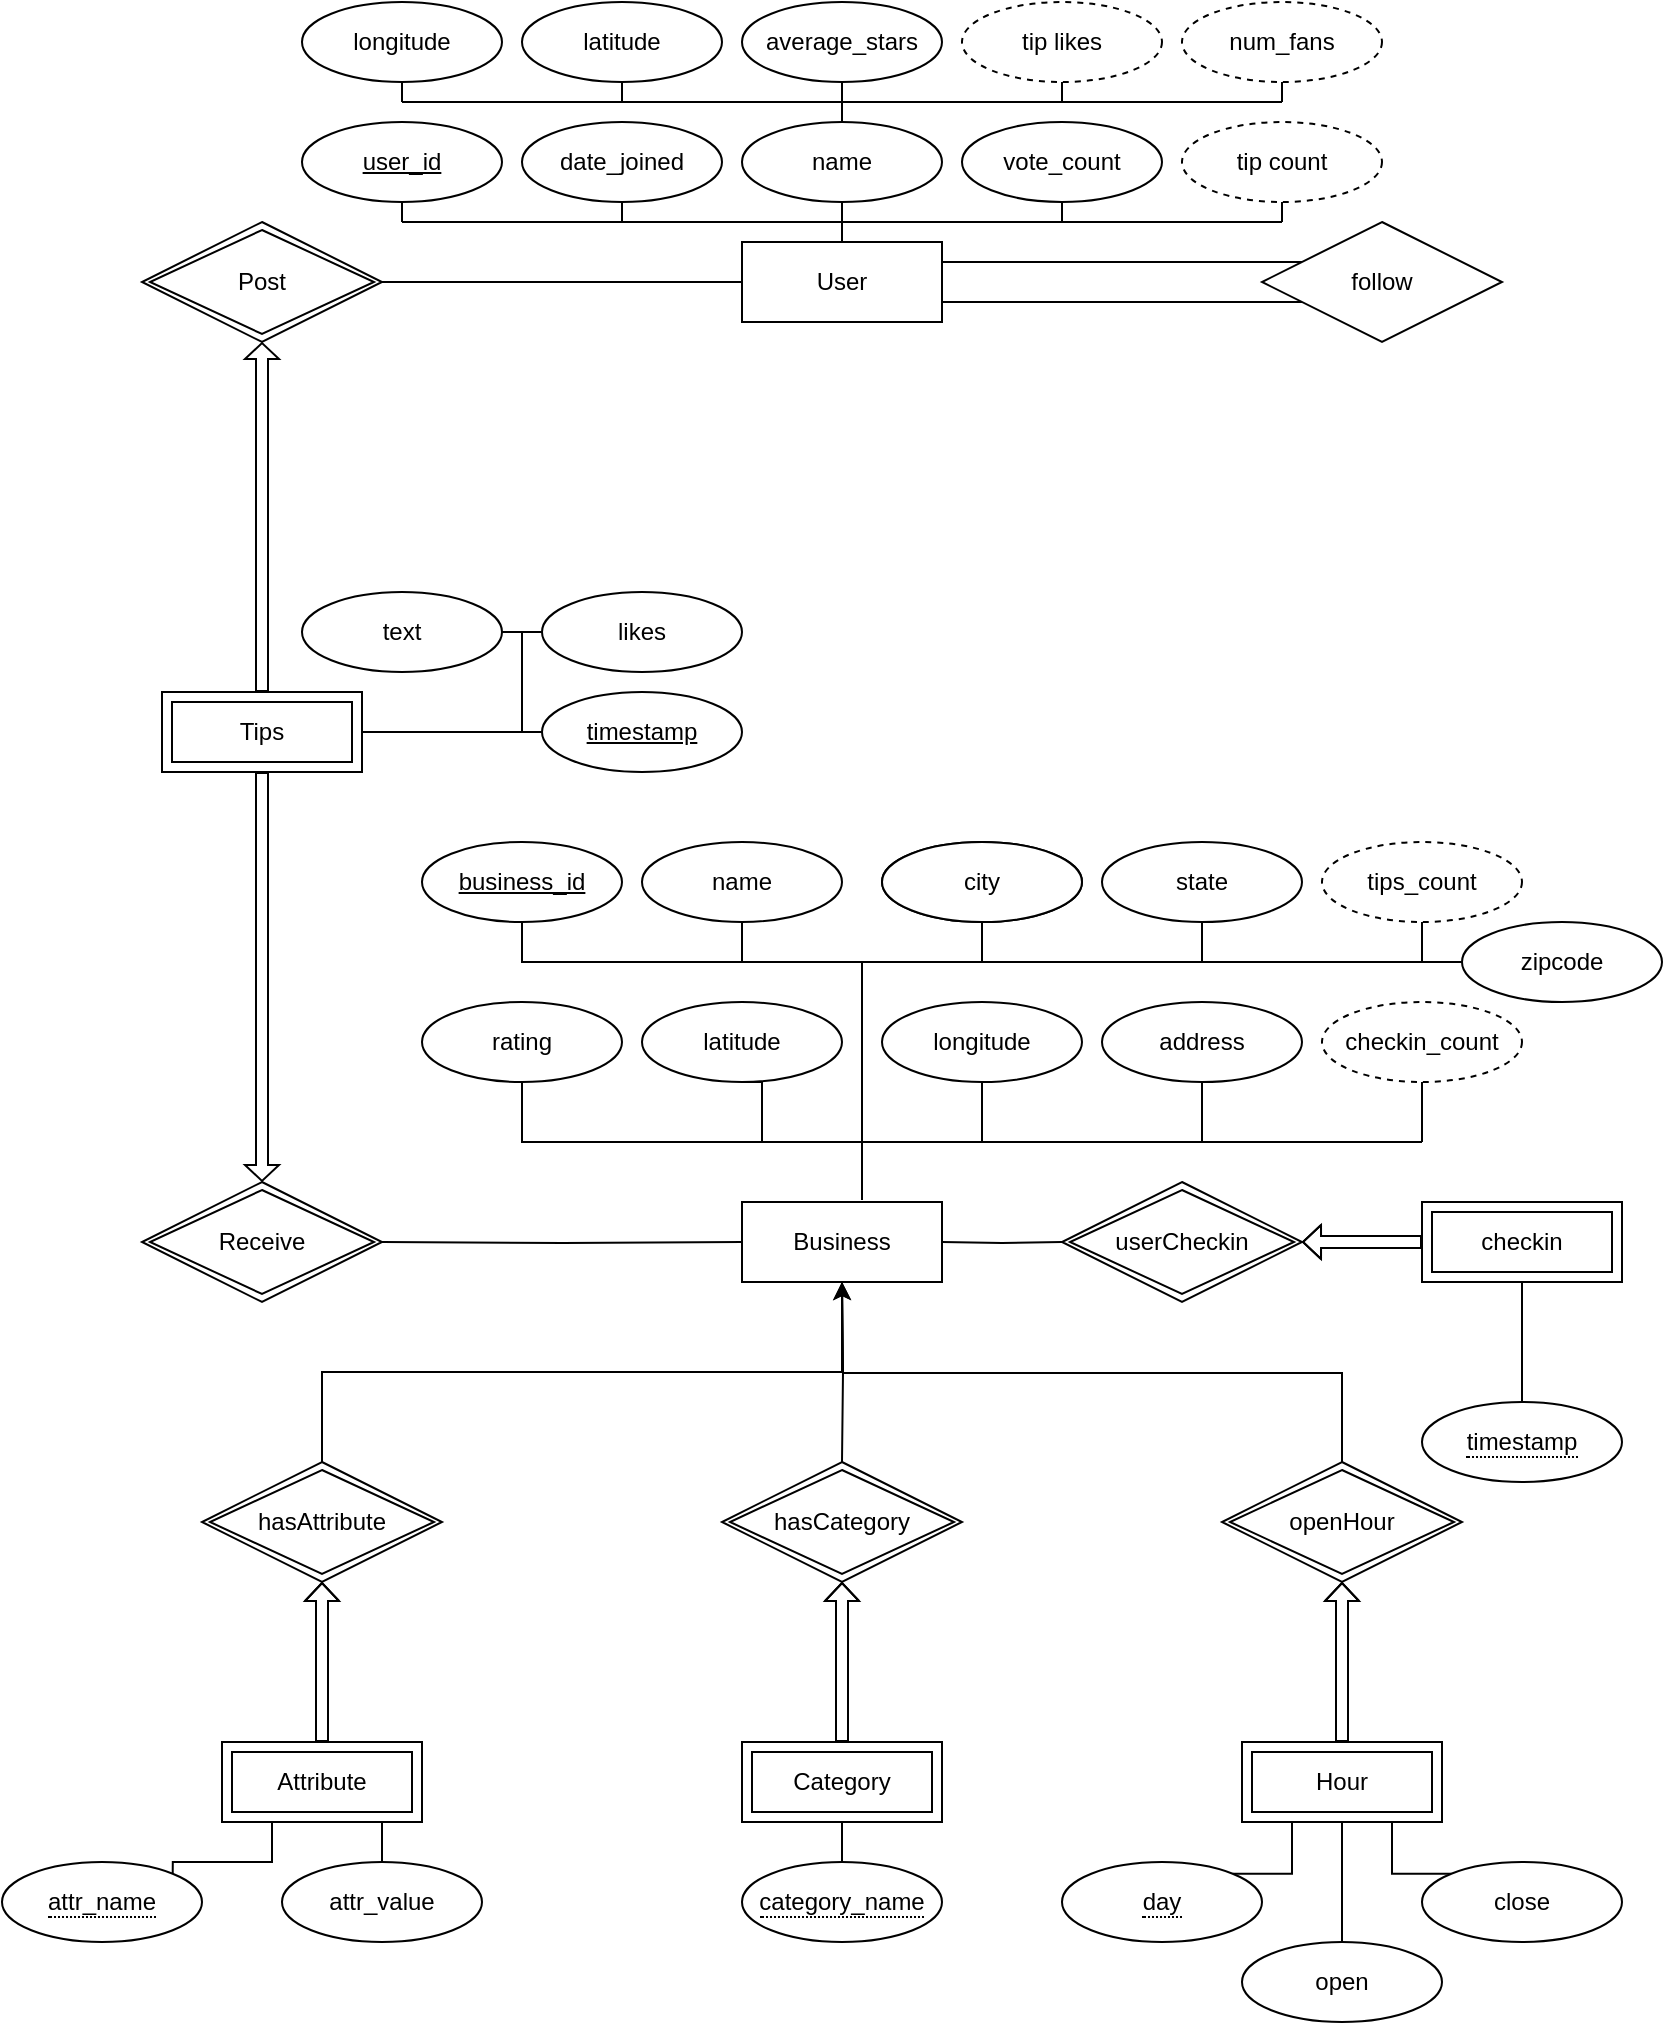 <mxfile version="16.5.6" type="device"><diagram id="R2lEEEUBdFMjLlhIrx00" name="Page-1"><mxGraphModel dx="2066" dy="1161" grid="1" gridSize="10" guides="1" tooltips="1" connect="1" arrows="1" fold="1" page="1" pageScale="1" pageWidth="850" pageHeight="1100" math="0" shadow="0" extFonts="Permanent Marker^https://fonts.googleapis.com/css?family=Permanent+Marker"><root><mxCell id="0"/><mxCell id="1" parent="0"/><mxCell id="-vwn12ItH8tRqPjyHviu-6" style="edgeStyle=orthogonalEdgeStyle;rounded=0;orthogonalLoop=1;jettySize=auto;html=1;exitX=0;exitY=0.5;exitDx=0;exitDy=0;entryX=1;entryY=0.5;entryDx=0;entryDy=0;endArrow=none;endFill=0;" parent="1" source="Nk3Cd4CilyWXmuOTpDQ7-3" edge="1"><mxGeometry relative="1" as="geometry"><mxPoint x="200" y="200" as="targetPoint"/></mxGeometry></mxCell><mxCell id="-vwn12ItH8tRqPjyHviu-23" style="edgeStyle=orthogonalEdgeStyle;rounded=0;orthogonalLoop=1;jettySize=auto;html=1;exitX=1;exitY=0.25;exitDx=0;exitDy=0;endArrow=none;endFill=0;" parent="1" source="Nk3Cd4CilyWXmuOTpDQ7-3" edge="1"><mxGeometry relative="1" as="geometry"><mxPoint x="670" y="190" as="targetPoint"/></mxGeometry></mxCell><mxCell id="-vwn12ItH8tRqPjyHviu-24" style="edgeStyle=orthogonalEdgeStyle;rounded=0;orthogonalLoop=1;jettySize=auto;html=1;exitX=1;exitY=0.75;exitDx=0;exitDy=0;endArrow=none;endFill=0;" parent="1" source="Nk3Cd4CilyWXmuOTpDQ7-3" edge="1"><mxGeometry relative="1" as="geometry"><mxPoint x="670" y="210" as="targetPoint"/></mxGeometry></mxCell><mxCell id="-vwn12ItH8tRqPjyHviu-91" style="edgeStyle=orthogonalEdgeStyle;rounded=0;orthogonalLoop=1;jettySize=auto;html=1;exitX=0.5;exitY=0;exitDx=0;exitDy=0;endArrow=none;endFill=0;" parent="1" source="Nk3Cd4CilyWXmuOTpDQ7-3" edge="1"><mxGeometry relative="1" as="geometry"><mxPoint x="430" y="170" as="targetPoint"/></mxGeometry></mxCell><mxCell id="Nk3Cd4CilyWXmuOTpDQ7-3" value="User" style="whiteSpace=wrap;html=1;align=center;" parent="1" vertex="1"><mxGeometry x="380" y="180" width="100" height="40" as="geometry"/></mxCell><mxCell id="-vwn12ItH8tRqPjyHviu-92" style="edgeStyle=orthogonalEdgeStyle;rounded=0;orthogonalLoop=1;jettySize=auto;html=1;exitX=0.5;exitY=1;exitDx=0;exitDy=0;endArrow=none;endFill=0;" parent="1" source="Nk3Cd4CilyWXmuOTpDQ7-5" edge="1"><mxGeometry relative="1" as="geometry"><mxPoint x="210" y="170" as="targetPoint"/></mxGeometry></mxCell><mxCell id="Nk3Cd4CilyWXmuOTpDQ7-5" value="user_id" style="ellipse;whiteSpace=wrap;html=1;align=center;fontStyle=4;" parent="1" vertex="1"><mxGeometry x="160" y="120" width="100" height="40" as="geometry"/></mxCell><mxCell id="-vwn12ItH8tRqPjyHviu-94" style="edgeStyle=orthogonalEdgeStyle;rounded=0;orthogonalLoop=1;jettySize=auto;html=1;exitX=0.5;exitY=1;exitDx=0;exitDy=0;endArrow=none;endFill=0;" parent="1" source="Nk3Cd4CilyWXmuOTpDQ7-6" edge="1"><mxGeometry relative="1" as="geometry"><mxPoint x="430" y="170" as="targetPoint"/></mxGeometry></mxCell><mxCell id="-vwn12ItH8tRqPjyHviu-102" style="edgeStyle=orthogonalEdgeStyle;rounded=0;orthogonalLoop=1;jettySize=auto;html=1;exitX=0.5;exitY=0;exitDx=0;exitDy=0;endArrow=none;endFill=0;" parent="1" source="Nk3Cd4CilyWXmuOTpDQ7-6" edge="1"><mxGeometry relative="1" as="geometry"><mxPoint x="430" y="110" as="targetPoint"/></mxGeometry></mxCell><mxCell id="Nk3Cd4CilyWXmuOTpDQ7-6" value="name" style="ellipse;whiteSpace=wrap;html=1;align=center;" parent="1" vertex="1"><mxGeometry x="380" y="120" width="100" height="40" as="geometry"/></mxCell><mxCell id="-vwn12ItH8tRqPjyHviu-93" style="edgeStyle=orthogonalEdgeStyle;rounded=0;orthogonalLoop=1;jettySize=auto;html=1;exitX=0.5;exitY=1;exitDx=0;exitDy=0;endArrow=none;endFill=0;" parent="1" source="Nk3Cd4CilyWXmuOTpDQ7-7" edge="1"><mxGeometry relative="1" as="geometry"><mxPoint x="320" y="170" as="targetPoint"/></mxGeometry></mxCell><mxCell id="Nk3Cd4CilyWXmuOTpDQ7-7" value="date_joined" style="ellipse;whiteSpace=wrap;html=1;align=center;" parent="1" vertex="1"><mxGeometry x="270" y="120" width="100" height="40" as="geometry"/></mxCell><mxCell id="-vwn12ItH8tRqPjyHviu-100" style="edgeStyle=orthogonalEdgeStyle;rounded=0;orthogonalLoop=1;jettySize=auto;html=1;exitX=0.5;exitY=1;exitDx=0;exitDy=0;endArrow=none;endFill=0;" parent="1" source="-vwn12ItH8tRqPjyHviu-1" edge="1"><mxGeometry relative="1" as="geometry"><mxPoint x="320" y="110" as="targetPoint"/></mxGeometry></mxCell><mxCell id="-vwn12ItH8tRqPjyHviu-1" value="latitude" style="ellipse;whiteSpace=wrap;html=1;align=center;" parent="1" vertex="1"><mxGeometry x="270" y="60" width="100" height="40" as="geometry"/></mxCell><mxCell id="-vwn12ItH8tRqPjyHviu-101" style="edgeStyle=orthogonalEdgeStyle;rounded=0;orthogonalLoop=1;jettySize=auto;html=1;exitX=0.5;exitY=1;exitDx=0;exitDy=0;endArrow=none;endFill=0;" parent="1" source="-vwn12ItH8tRqPjyHviu-2" edge="1"><mxGeometry relative="1" as="geometry"><mxPoint x="210" y="110" as="targetPoint"/></mxGeometry></mxCell><mxCell id="-vwn12ItH8tRqPjyHviu-2" value="longitude" style="ellipse;whiteSpace=wrap;html=1;align=center;" parent="1" vertex="1"><mxGeometry x="160" y="60" width="100" height="40" as="geometry"/></mxCell><mxCell id="-vwn12ItH8tRqPjyHviu-5" style="edgeStyle=orthogonalEdgeStyle;rounded=0;orthogonalLoop=1;jettySize=auto;html=1;exitX=0.5;exitY=0;exitDx=0;exitDy=0;shape=flexArrow;width=6;endSize=2.33;endWidth=10;" parent="1" edge="1"><mxGeometry relative="1" as="geometry"><mxPoint x="140" y="405" as="sourcePoint"/><mxPoint x="140" y="230" as="targetPoint"/></mxGeometry></mxCell><mxCell id="-vwn12ItH8tRqPjyHviu-57" style="edgeStyle=orthogonalEdgeStyle;shape=flexArrow;rounded=0;orthogonalLoop=1;jettySize=auto;html=1;exitX=0;exitY=0.5;exitDx=0;exitDy=0;endArrow=block;endFill=0;width=6;endSize=2.67;endWidth=10;entryX=1;entryY=0.5;entryDx=0;entryDy=0;" parent="1" source="-vwn12ItH8tRqPjyHviu-56" edge="1"><mxGeometry relative="1" as="geometry"><mxPoint x="660" y="680" as="targetPoint"/></mxGeometry></mxCell><mxCell id="-vwn12ItH8tRqPjyHviu-7" value="Business" style="whiteSpace=wrap;html=1;align=center;" parent="1" vertex="1"><mxGeometry x="380" y="660" width="100" height="40" as="geometry"/></mxCell><mxCell id="-vwn12ItH8tRqPjyHviu-65" style="edgeStyle=orthogonalEdgeStyle;rounded=0;orthogonalLoop=1;jettySize=auto;html=1;exitX=0.5;exitY=1;exitDx=0;exitDy=0;endArrow=none;endFill=0;" parent="1" source="-vwn12ItH8tRqPjyHviu-8" edge="1"><mxGeometry relative="1" as="geometry"><mxPoint x="280" y="540" as="targetPoint"/><Array as="points"><mxPoint x="270" y="540"/></Array></mxGeometry></mxCell><mxCell id="-vwn12ItH8tRqPjyHviu-8" value="business_id" style="ellipse;whiteSpace=wrap;html=1;align=center;fontStyle=4;" parent="1" vertex="1"><mxGeometry x="220" y="480" width="100" height="40" as="geometry"/></mxCell><mxCell id="-vwn12ItH8tRqPjyHviu-66" style="edgeStyle=orthogonalEdgeStyle;rounded=0;orthogonalLoop=1;jettySize=auto;html=1;exitX=0.5;exitY=1;exitDx=0;exitDy=0;endArrow=none;endFill=0;" parent="1" source="-vwn12ItH8tRqPjyHviu-9" edge="1"><mxGeometry relative="1" as="geometry"><mxPoint x="390" y="540" as="targetPoint"/><Array as="points"><mxPoint x="380" y="540"/></Array></mxGeometry></mxCell><mxCell id="-vwn12ItH8tRqPjyHviu-9" value="name" style="ellipse;whiteSpace=wrap;html=1;align=center;" parent="1" vertex="1"><mxGeometry x="330" y="480" width="100" height="40" as="geometry"/></mxCell><mxCell id="-vwn12ItH8tRqPjyHviu-73" style="edgeStyle=orthogonalEdgeStyle;rounded=0;orthogonalLoop=1;jettySize=auto;html=1;exitX=0.5;exitY=1;exitDx=0;exitDy=0;endArrow=none;endFill=0;" parent="1" source="-vwn12ItH8tRqPjyHviu-10" edge="1"><mxGeometry relative="1" as="geometry"><mxPoint x="610" y="630" as="targetPoint"/></mxGeometry></mxCell><mxCell id="-vwn12ItH8tRqPjyHviu-10" value="address" style="ellipse;whiteSpace=wrap;html=1;align=center;" parent="1" vertex="1"><mxGeometry x="560" y="560" width="100" height="40" as="geometry"/></mxCell><mxCell id="-vwn12ItH8tRqPjyHviu-67" style="edgeStyle=orthogonalEdgeStyle;rounded=0;orthogonalLoop=1;jettySize=auto;html=1;exitX=0.5;exitY=1;exitDx=0;exitDy=0;endArrow=none;endFill=0;" parent="1" source="-vwn12ItH8tRqPjyHviu-11" edge="1"><mxGeometry relative="1" as="geometry"><mxPoint x="500" y="540" as="targetPoint"/></mxGeometry></mxCell><mxCell id="-vwn12ItH8tRqPjyHviu-11" value="city" style="ellipse;whiteSpace=wrap;html=1;align=center;" parent="1" vertex="1"><mxGeometry x="450" y="480" width="100" height="40" as="geometry"/></mxCell><mxCell id="-vwn12ItH8tRqPjyHviu-68" style="edgeStyle=orthogonalEdgeStyle;rounded=0;orthogonalLoop=1;jettySize=auto;html=1;exitX=0.5;exitY=1;exitDx=0;exitDy=0;endArrow=none;endFill=0;" parent="1" source="-vwn12ItH8tRqPjyHviu-12" edge="1"><mxGeometry relative="1" as="geometry"><mxPoint x="610" y="540" as="targetPoint"/></mxGeometry></mxCell><mxCell id="-vwn12ItH8tRqPjyHviu-12" value="state" style="ellipse;whiteSpace=wrap;html=1;align=center;" parent="1" vertex="1"><mxGeometry x="560" y="480" width="100" height="40" as="geometry"/></mxCell><mxCell id="-vwn12ItH8tRqPjyHviu-71" style="edgeStyle=orthogonalEdgeStyle;rounded=0;orthogonalLoop=1;jettySize=auto;html=1;exitX=0.5;exitY=1;exitDx=0;exitDy=0;endArrow=none;endFill=0;" parent="1" source="-vwn12ItH8tRqPjyHviu-13" edge="1"><mxGeometry relative="1" as="geometry"><mxPoint x="390" y="630" as="targetPoint"/></mxGeometry></mxCell><mxCell id="-vwn12ItH8tRqPjyHviu-13" value="latitude" style="ellipse;whiteSpace=wrap;html=1;align=center;" parent="1" vertex="1"><mxGeometry x="330" y="560" width="100" height="40" as="geometry"/></mxCell><mxCell id="-vwn12ItH8tRqPjyHviu-72" style="edgeStyle=orthogonalEdgeStyle;rounded=0;orthogonalLoop=1;jettySize=auto;html=1;exitX=0.5;exitY=1;exitDx=0;exitDy=0;endArrow=none;endFill=0;" parent="1" source="-vwn12ItH8tRqPjyHviu-14" edge="1"><mxGeometry relative="1" as="geometry"><mxPoint x="500" y="630" as="targetPoint"/></mxGeometry></mxCell><mxCell id="-vwn12ItH8tRqPjyHviu-14" value="longitude" style="ellipse;whiteSpace=wrap;html=1;align=center;" parent="1" vertex="1"><mxGeometry x="450" y="560" width="100" height="40" as="geometry"/></mxCell><mxCell id="-vwn12ItH8tRqPjyHviu-70" style="edgeStyle=orthogonalEdgeStyle;rounded=0;orthogonalLoop=1;jettySize=auto;html=1;exitX=0.5;exitY=1;exitDx=0;exitDy=0;endArrow=none;endFill=0;" parent="1" source="-vwn12ItH8tRqPjyHviu-15" edge="1"><mxGeometry relative="1" as="geometry"><mxPoint x="280" y="630" as="targetPoint"/><Array as="points"><mxPoint x="270" y="630"/></Array></mxGeometry></mxCell><mxCell id="-vwn12ItH8tRqPjyHviu-15" value="rating" style="ellipse;whiteSpace=wrap;html=1;align=center;" parent="1" vertex="1"><mxGeometry x="220" y="560" width="100" height="40" as="geometry"/></mxCell><mxCell id="-vwn12ItH8tRqPjyHviu-99" style="edgeStyle=orthogonalEdgeStyle;rounded=0;orthogonalLoop=1;jettySize=auto;html=1;exitX=0.5;exitY=1;exitDx=0;exitDy=0;endArrow=none;endFill=0;" parent="1" source="-vwn12ItH8tRqPjyHviu-18" edge="1"><mxGeometry relative="1" as="geometry"><mxPoint x="430" y="110" as="targetPoint"/></mxGeometry></mxCell><mxCell id="-vwn12ItH8tRqPjyHviu-18" value="average_stars" style="ellipse;whiteSpace=wrap;html=1;align=center;" parent="1" vertex="1"><mxGeometry x="380" y="60" width="100" height="40" as="geometry"/></mxCell><mxCell id="-vwn12ItH8tRqPjyHviu-95" style="edgeStyle=orthogonalEdgeStyle;rounded=0;orthogonalLoop=1;jettySize=auto;html=1;exitX=0.5;exitY=1;exitDx=0;exitDy=0;endArrow=none;endFill=0;" parent="1" source="-vwn12ItH8tRqPjyHviu-19" edge="1"><mxGeometry relative="1" as="geometry"><mxPoint x="540" y="170" as="targetPoint"/></mxGeometry></mxCell><mxCell id="-vwn12ItH8tRqPjyHviu-19" value="vote_count" style="ellipse;whiteSpace=wrap;html=1;align=center;" parent="1" vertex="1"><mxGeometry x="490" y="120" width="100" height="40" as="geometry"/></mxCell><mxCell id="-vwn12ItH8tRqPjyHviu-22" value="follow" style="shape=rhombus;perimeter=rhombusPerimeter;whiteSpace=wrap;html=1;align=center;" parent="1" vertex="1"><mxGeometry x="640" y="170" width="120" height="60" as="geometry"/></mxCell><mxCell id="-vwn12ItH8tRqPjyHviu-103" style="edgeStyle=orthogonalEdgeStyle;rounded=0;orthogonalLoop=1;jettySize=auto;html=1;exitX=0.5;exitY=1;exitDx=0;exitDy=0;endArrow=none;endFill=0;" parent="1" source="-vwn12ItH8tRqPjyHviu-26" edge="1"><mxGeometry relative="1" as="geometry"><mxPoint x="650" y="170" as="targetPoint"/></mxGeometry></mxCell><mxCell id="-vwn12ItH8tRqPjyHviu-26" value="tip count" style="ellipse;whiteSpace=wrap;html=1;align=center;dashed=1;" parent="1" vertex="1"><mxGeometry x="600" y="120" width="100" height="40" as="geometry"/></mxCell><mxCell id="-vwn12ItH8tRqPjyHviu-98" style="edgeStyle=orthogonalEdgeStyle;rounded=0;orthogonalLoop=1;jettySize=auto;html=1;exitX=0.5;exitY=1;exitDx=0;exitDy=0;endArrow=none;endFill=0;" parent="1" source="-vwn12ItH8tRqPjyHviu-27" edge="1"><mxGeometry relative="1" as="geometry"><mxPoint x="540" y="110" as="targetPoint"/></mxGeometry></mxCell><mxCell id="-vwn12ItH8tRqPjyHviu-27" value="tip likes" style="ellipse;whiteSpace=wrap;html=1;align=center;dashed=1;" parent="1" vertex="1"><mxGeometry x="490" y="60" width="100" height="40" as="geometry"/></mxCell><mxCell id="-vwn12ItH8tRqPjyHviu-97" style="edgeStyle=orthogonalEdgeStyle;rounded=0;orthogonalLoop=1;jettySize=auto;html=1;exitX=0.5;exitY=1;exitDx=0;exitDy=0;endArrow=none;endFill=0;" parent="1" source="-vwn12ItH8tRqPjyHviu-28" edge="1"><mxGeometry relative="1" as="geometry"><mxPoint x="650" y="110" as="targetPoint"/></mxGeometry></mxCell><mxCell id="-vwn12ItH8tRqPjyHviu-28" value="num_fans" style="ellipse;whiteSpace=wrap;html=1;align=center;dashed=1;" parent="1" vertex="1"><mxGeometry x="600" y="60" width="100" height="40" as="geometry"/></mxCell><mxCell id="-vwn12ItH8tRqPjyHviu-74" style="edgeStyle=orthogonalEdgeStyle;rounded=0;orthogonalLoop=1;jettySize=auto;html=1;exitX=0.5;exitY=1;exitDx=0;exitDy=0;endArrow=none;endFill=0;" parent="1" source="-vwn12ItH8tRqPjyHviu-29" edge="1"><mxGeometry relative="1" as="geometry"><mxPoint x="720" y="630" as="targetPoint"/></mxGeometry></mxCell><mxCell id="-vwn12ItH8tRqPjyHviu-29" value="checkin_count" style="ellipse;whiteSpace=wrap;html=1;align=center;dashed=1;" parent="1" vertex="1"><mxGeometry x="670" y="560" width="100" height="40" as="geometry"/></mxCell><mxCell id="-vwn12ItH8tRqPjyHviu-69" style="edgeStyle=orthogonalEdgeStyle;rounded=0;orthogonalLoop=1;jettySize=auto;html=1;exitX=0.5;exitY=1;exitDx=0;exitDy=0;endArrow=none;endFill=0;" parent="1" source="-vwn12ItH8tRqPjyHviu-30" edge="1"><mxGeometry relative="1" as="geometry"><mxPoint x="720" y="540" as="targetPoint"/></mxGeometry></mxCell><mxCell id="-vwn12ItH8tRqPjyHviu-30" value="tips_count" style="ellipse;whiteSpace=wrap;html=1;align=center;dashed=1;" parent="1" vertex="1"><mxGeometry x="670" y="480" width="100" height="40" as="geometry"/></mxCell><mxCell id="-vwn12ItH8tRqPjyHviu-35" style="edgeStyle=orthogonalEdgeStyle;rounded=0;orthogonalLoop=1;jettySize=auto;html=1;exitX=0.5;exitY=0;exitDx=0;exitDy=0;entryX=0.5;entryY=1;entryDx=0;entryDy=0;endArrow=block;endFill=0;shape=flexArrow;width=6;endSize=2.67;endWidth=10;" parent="1" source="-vwn12ItH8tRqPjyHviu-32" edge="1"><mxGeometry relative="1" as="geometry"><Array as="points"><mxPoint x="170" y="890"/><mxPoint x="170" y="890"/></Array><mxPoint x="170" y="850" as="targetPoint"/></mxGeometry></mxCell><mxCell id="-vwn12ItH8tRqPjyHviu-36" style="edgeStyle=orthogonalEdgeStyle;rounded=0;orthogonalLoop=1;jettySize=auto;html=1;exitX=0.25;exitY=1;exitDx=0;exitDy=0;endArrow=none;endFill=0;entryX=1;entryY=0;entryDx=0;entryDy=0;" parent="1" source="-vwn12ItH8tRqPjyHviu-32" target="-vwn12ItH8tRqPjyHviu-34" edge="1"><mxGeometry relative="1" as="geometry"><Array as="points"><mxPoint x="145" y="990"/><mxPoint x="95" y="990"/></Array></mxGeometry></mxCell><mxCell id="-vwn12ItH8tRqPjyHviu-44" style="edgeStyle=orthogonalEdgeStyle;rounded=0;orthogonalLoop=1;jettySize=auto;html=1;exitX=0.75;exitY=1;exitDx=0;exitDy=0;entryX=0.5;entryY=0;entryDx=0;entryDy=0;endArrow=none;endFill=0;" parent="1" source="-vwn12ItH8tRqPjyHviu-32" target="-vwn12ItH8tRqPjyHviu-41" edge="1"><mxGeometry relative="1" as="geometry"/></mxCell><mxCell id="-vwn12ItH8tRqPjyHviu-32" value="Attribute" style="shape=ext;margin=3;double=1;whiteSpace=wrap;html=1;align=center;" parent="1" vertex="1"><mxGeometry x="120" y="930" width="100" height="40" as="geometry"/></mxCell><mxCell id="-vwn12ItH8tRqPjyHviu-34" value="&lt;span style=&quot;border-bottom: 1px dotted&quot;&gt;attr_name&lt;/span&gt;" style="ellipse;whiteSpace=wrap;html=1;align=center;" parent="1" vertex="1"><mxGeometry x="10" y="990" width="100" height="40" as="geometry"/></mxCell><mxCell id="-vwn12ItH8tRqPjyHviu-45" style="edgeStyle=orthogonalEdgeStyle;rounded=0;orthogonalLoop=1;jettySize=auto;html=1;exitX=0.5;exitY=1;exitDx=0;exitDy=0;entryX=0.5;entryY=0;entryDx=0;entryDy=0;endArrow=none;endFill=0;" parent="1" source="-vwn12ItH8tRqPjyHviu-37" target="-vwn12ItH8tRqPjyHviu-40" edge="1"><mxGeometry relative="1" as="geometry"/></mxCell><mxCell id="-vwn12ItH8tRqPjyHviu-37" value="Category" style="shape=ext;margin=3;double=1;whiteSpace=wrap;html=1;align=center;" parent="1" vertex="1"><mxGeometry x="380" y="930" width="100" height="40" as="geometry"/></mxCell><mxCell id="-vwn12ItH8tRqPjyHviu-39" style="edgeStyle=orthogonalEdgeStyle;rounded=0;orthogonalLoop=1;jettySize=auto;html=1;exitX=0.5;exitY=0;exitDx=0;exitDy=0;endArrow=block;endFill=0;shape=flexArrow;width=6;endSize=2.67;endWidth=10;entryX=0.5;entryY=1;entryDx=0;entryDy=0;" parent="1" source="-vwn12ItH8tRqPjyHviu-37" edge="1"><mxGeometry relative="1" as="geometry"><mxPoint x="320" y="960" as="sourcePoint"/><mxPoint x="430" y="850" as="targetPoint"/><Array as="points"/></mxGeometry></mxCell><mxCell id="-vwn12ItH8tRqPjyHviu-40" value="&lt;span style=&quot;border-bottom: 1px dotted&quot;&gt;category_name&lt;/span&gt;" style="ellipse;whiteSpace=wrap;html=1;align=center;" parent="1" vertex="1"><mxGeometry x="380" y="990" width="100" height="40" as="geometry"/></mxCell><mxCell id="-vwn12ItH8tRqPjyHviu-41" value="attr_value" style="ellipse;whiteSpace=wrap;html=1;align=center;" parent="1" vertex="1"><mxGeometry x="150" y="990" width="100" height="40" as="geometry"/></mxCell><mxCell id="-vwn12ItH8tRqPjyHviu-105" style="edgeStyle=orthogonalEdgeStyle;rounded=0;orthogonalLoop=1;jettySize=auto;html=1;exitX=0.5;exitY=1;exitDx=0;exitDy=0;entryX=0.5;entryY=0;entryDx=0;entryDy=0;endArrow=none;endFill=0;" parent="1" source="-vwn12ItH8tRqPjyHviu-46" target="-vwn12ItH8tRqPjyHviu-50" edge="1"><mxGeometry relative="1" as="geometry"/></mxCell><mxCell id="-vwn12ItH8tRqPjyHviu-46" value="Hour" style="shape=ext;margin=3;double=1;whiteSpace=wrap;html=1;align=center;" parent="1" vertex="1"><mxGeometry x="630" y="930" width="100" height="40" as="geometry"/></mxCell><mxCell id="-vwn12ItH8tRqPjyHviu-48" style="edgeStyle=orthogonalEdgeStyle;rounded=0;orthogonalLoop=1;jettySize=auto;html=1;exitX=0.5;exitY=0;exitDx=0;exitDy=0;endArrow=block;endFill=0;shape=flexArrow;width=6;endSize=2.67;endWidth=10;entryX=0.5;entryY=1;entryDx=0;entryDy=0;" parent="1" source="-vwn12ItH8tRqPjyHviu-46" edge="1"><mxGeometry relative="1" as="geometry"><mxPoint x="440" y="940" as="sourcePoint"/><mxPoint x="680" y="850" as="targetPoint"/><Array as="points"/></mxGeometry></mxCell><mxCell id="-vwn12ItH8tRqPjyHviu-104" style="edgeStyle=orthogonalEdgeStyle;rounded=0;orthogonalLoop=1;jettySize=auto;html=1;exitX=1;exitY=0;exitDx=0;exitDy=0;entryX=0.25;entryY=1;entryDx=0;entryDy=0;endArrow=none;endFill=0;" parent="1" source="-vwn12ItH8tRqPjyHviu-49" target="-vwn12ItH8tRqPjyHviu-46" edge="1"><mxGeometry relative="1" as="geometry"/></mxCell><mxCell id="-vwn12ItH8tRqPjyHviu-49" value="&lt;span style=&quot;border-bottom: 1px dotted&quot;&gt;day&lt;/span&gt;" style="ellipse;whiteSpace=wrap;html=1;align=center;" parent="1" vertex="1"><mxGeometry x="540" y="990" width="100" height="40" as="geometry"/></mxCell><mxCell id="-vwn12ItH8tRqPjyHviu-50" value="open" style="ellipse;whiteSpace=wrap;html=1;align=center;" parent="1" vertex="1"><mxGeometry x="630" y="1030" width="100" height="40" as="geometry"/></mxCell><mxCell id="-vwn12ItH8tRqPjyHviu-107" style="edgeStyle=orthogonalEdgeStyle;rounded=0;orthogonalLoop=1;jettySize=auto;html=1;exitX=0;exitY=0;exitDx=0;exitDy=0;entryX=0.75;entryY=1;entryDx=0;entryDy=0;endArrow=none;endFill=0;" parent="1" source="-vwn12ItH8tRqPjyHviu-51" target="-vwn12ItH8tRqPjyHviu-46" edge="1"><mxGeometry relative="1" as="geometry"/></mxCell><mxCell id="-vwn12ItH8tRqPjyHviu-51" value="close" style="ellipse;whiteSpace=wrap;html=1;align=center;" parent="1" vertex="1"><mxGeometry x="720" y="990" width="100" height="40" as="geometry"/></mxCell><mxCell id="-vwn12ItH8tRqPjyHviu-54" style="edgeStyle=orthogonalEdgeStyle;rounded=0;orthogonalLoop=1;jettySize=auto;html=1;exitX=1;exitY=0.5;exitDx=0;exitDy=0;entryX=0;entryY=0.5;entryDx=0;entryDy=0;endArrow=none;endFill=0;" parent="1" target="-vwn12ItH8tRqPjyHviu-7" edge="1"><mxGeometry relative="1" as="geometry"><mxPoint x="200" y="680" as="sourcePoint"/></mxGeometry></mxCell><mxCell id="-vwn12ItH8tRqPjyHviu-55" style="edgeStyle=orthogonalEdgeStyle;rounded=0;orthogonalLoop=1;jettySize=auto;html=1;exitX=0.5;exitY=1;exitDx=0;exitDy=0;shape=flexArrow;width=6;endSize=2.33;endWidth=10;entryX=0.5;entryY=0;entryDx=0;entryDy=0;" parent="1" edge="1"><mxGeometry relative="1" as="geometry"><mxPoint x="140" y="445" as="sourcePoint"/><mxPoint x="140" y="650" as="targetPoint"/></mxGeometry></mxCell><mxCell id="-vwn12ItH8tRqPjyHviu-56" value="checkin" style="shape=ext;margin=3;double=1;whiteSpace=wrap;html=1;align=center;" parent="1" vertex="1"><mxGeometry x="720" y="660" width="100" height="40" as="geometry"/></mxCell><mxCell id="HQhwoRcM5TpGFu0xL85w-4" style="edgeStyle=orthogonalEdgeStyle;rounded=0;orthogonalLoop=1;jettySize=auto;html=1;exitX=0.5;exitY=0;exitDx=0;exitDy=0;entryX=0.5;entryY=1;entryDx=0;entryDy=0;endArrow=none;endFill=0;" parent="1" source="-vwn12ItH8tRqPjyHviu-58" target="-vwn12ItH8tRqPjyHviu-56" edge="1"><mxGeometry relative="1" as="geometry"/></mxCell><mxCell id="-vwn12ItH8tRqPjyHviu-58" value="&lt;span style=&quot;border-bottom: 1px dotted&quot;&gt;timestamp&lt;/span&gt;" style="ellipse;whiteSpace=wrap;html=1;align=center;" parent="1" vertex="1"><mxGeometry x="720" y="760" width="100" height="40" as="geometry"/></mxCell><mxCell id="-vwn12ItH8tRqPjyHviu-63" value="" style="endArrow=none;html=1;rounded=0;" parent="1" edge="1"><mxGeometry width="50" height="50" relative="1" as="geometry"><mxPoint x="720" y="630" as="sourcePoint"/><mxPoint x="280" y="630" as="targetPoint"/></mxGeometry></mxCell><mxCell id="-vwn12ItH8tRqPjyHviu-64" value="" style="endArrow=none;html=1;rounded=0;" parent="1" edge="1"><mxGeometry width="50" height="50" relative="1" as="geometry"><mxPoint x="720" y="540" as="sourcePoint"/><mxPoint x="280" y="540" as="targetPoint"/></mxGeometry></mxCell><mxCell id="-vwn12ItH8tRqPjyHviu-75" value="" style="endArrow=none;html=1;rounded=0;exitX=0.6;exitY=-0.025;exitDx=0;exitDy=0;exitPerimeter=0;" parent="1" source="-vwn12ItH8tRqPjyHviu-7" edge="1"><mxGeometry width="50" height="50" relative="1" as="geometry"><mxPoint x="440" y="630" as="sourcePoint"/><mxPoint x="440" y="540" as="targetPoint"/></mxGeometry></mxCell><mxCell id="-vwn12ItH8tRqPjyHviu-78" value="text" style="ellipse;whiteSpace=wrap;html=1;align=center;" parent="1" vertex="1"><mxGeometry x="160" y="355" width="100" height="40" as="geometry"/></mxCell><mxCell id="-vwn12ItH8tRqPjyHviu-84" value="" style="edgeStyle=orthogonalEdgeStyle;rounded=0;orthogonalLoop=1;jettySize=auto;html=1;endArrow=none;endFill=0;" parent="1" source="-vwn12ItH8tRqPjyHviu-79" target="-vwn12ItH8tRqPjyHviu-78" edge="1"><mxGeometry relative="1" as="geometry"/></mxCell><mxCell id="-vwn12ItH8tRqPjyHviu-79" value="likes" style="ellipse;whiteSpace=wrap;html=1;align=center;" parent="1" vertex="1"><mxGeometry x="280" y="355" width="100" height="40" as="geometry"/></mxCell><mxCell id="-vwn12ItH8tRqPjyHviu-86" style="edgeStyle=orthogonalEdgeStyle;rounded=0;orthogonalLoop=1;jettySize=auto;html=1;exitX=0;exitY=0.5;exitDx=0;exitDy=0;endArrow=none;endFill=0;" parent="1" source="-vwn12ItH8tRqPjyHviu-80" edge="1"><mxGeometry relative="1" as="geometry"><mxPoint x="270" y="425" as="targetPoint"/></mxGeometry></mxCell><mxCell id="-vwn12ItH8tRqPjyHviu-80" value="timestamp" style="ellipse;whiteSpace=wrap;html=1;align=center;fontStyle=4" parent="1" vertex="1"><mxGeometry x="280" y="405" width="100" height="40" as="geometry"/></mxCell><mxCell id="-vwn12ItH8tRqPjyHviu-81" value="" style="endArrow=none;html=1;rounded=0;entryX=1;entryY=0.5;entryDx=0;entryDy=0;" parent="1" edge="1"><mxGeometry width="50" height="50" relative="1" as="geometry"><mxPoint x="270" y="425" as="sourcePoint"/><mxPoint x="190" y="425" as="targetPoint"/></mxGeometry></mxCell><mxCell id="-vwn12ItH8tRqPjyHviu-82" value="" style="endArrow=none;html=1;rounded=0;" parent="1" edge="1"><mxGeometry width="50" height="50" relative="1" as="geometry"><mxPoint x="270" y="425" as="sourcePoint"/><mxPoint x="270" y="375" as="targetPoint"/></mxGeometry></mxCell><mxCell id="-vwn12ItH8tRqPjyHviu-89" value="" style="endArrow=none;html=1;rounded=0;" parent="1" edge="1"><mxGeometry width="50" height="50" relative="1" as="geometry"><mxPoint x="650" y="110" as="sourcePoint"/><mxPoint x="210" y="110" as="targetPoint"/></mxGeometry></mxCell><mxCell id="-vwn12ItH8tRqPjyHviu-90" value="" style="endArrow=none;html=1;rounded=0;" parent="1" edge="1"><mxGeometry width="50" height="50" relative="1" as="geometry"><mxPoint x="650" y="170" as="sourcePoint"/><mxPoint x="210" y="170" as="targetPoint"/></mxGeometry></mxCell><mxCell id="HQhwoRcM5TpGFu0xL85w-1" value="city" style="ellipse;whiteSpace=wrap;html=1;align=center;" parent="1" vertex="1"><mxGeometry x="450" y="480" width="100" height="40" as="geometry"/></mxCell><mxCell id="HQhwoRcM5TpGFu0xL85w-3" style="edgeStyle=orthogonalEdgeStyle;rounded=0;orthogonalLoop=1;jettySize=auto;html=1;exitX=0;exitY=0.5;exitDx=0;exitDy=0;endArrow=none;endFill=0;" parent="1" source="HQhwoRcM5TpGFu0xL85w-2" edge="1"><mxGeometry relative="1" as="geometry"><mxPoint x="720" y="540" as="targetPoint"/></mxGeometry></mxCell><mxCell id="HQhwoRcM5TpGFu0xL85w-2" value="zipcode" style="ellipse;whiteSpace=wrap;html=1;align=center;" parent="1" vertex="1"><mxGeometry x="740" y="520" width="100" height="40" as="geometry"/></mxCell><mxCell id="HQhwoRcM5TpGFu0xL85w-11" value="" style="edgeStyle=orthogonalEdgeStyle;rounded=0;orthogonalLoop=1;jettySize=auto;html=1;endArrow=none;endFill=0;" parent="1" target="-vwn12ItH8tRqPjyHviu-7" edge="1"><mxGeometry relative="1" as="geometry"><mxPoint x="430" y="790" as="sourcePoint"/></mxGeometry></mxCell><mxCell id="HQhwoRcM5TpGFu0xL85w-14" style="edgeStyle=orthogonalEdgeStyle;rounded=0;orthogonalLoop=1;jettySize=auto;html=1;exitX=0;exitY=0.5;exitDx=0;exitDy=0;entryX=1;entryY=0.5;entryDx=0;entryDy=0;endArrow=none;endFill=0;" parent="1" target="-vwn12ItH8tRqPjyHviu-7" edge="1"><mxGeometry relative="1" as="geometry"><mxPoint x="540" y="680" as="sourcePoint"/></mxGeometry></mxCell><mxCell id="NcMjLamukuzzoAiwvoXq-4" style="edgeStyle=orthogonalEdgeStyle;rounded=0;orthogonalLoop=1;jettySize=auto;html=1;exitX=0.5;exitY=0;exitDx=0;exitDy=0;" parent="1" source="NcMjLamukuzzoAiwvoXq-1" target="-vwn12ItH8tRqPjyHviu-7" edge="1"><mxGeometry relative="1" as="geometry"/></mxCell><mxCell id="NcMjLamukuzzoAiwvoXq-1" value="hasAttribute" style="shape=rhombus;double=1;perimeter=rhombusPerimeter;whiteSpace=wrap;html=1;align=center;" parent="1" vertex="1"><mxGeometry x="110" y="790" width="120" height="60" as="geometry"/></mxCell><mxCell id="NcMjLamukuzzoAiwvoXq-2" value="hasCategory" style="shape=rhombus;double=1;perimeter=rhombusPerimeter;whiteSpace=wrap;html=1;align=center;" parent="1" vertex="1"><mxGeometry x="370" y="790" width="120" height="60" as="geometry"/></mxCell><mxCell id="NcMjLamukuzzoAiwvoXq-5" style="edgeStyle=orthogonalEdgeStyle;rounded=0;orthogonalLoop=1;jettySize=auto;html=1;exitX=0.5;exitY=0;exitDx=0;exitDy=0;" parent="1" source="NcMjLamukuzzoAiwvoXq-3" edge="1"><mxGeometry relative="1" as="geometry"><mxPoint x="430" y="700" as="targetPoint"/></mxGeometry></mxCell><mxCell id="NcMjLamukuzzoAiwvoXq-3" value="openHour" style="shape=rhombus;double=1;perimeter=rhombusPerimeter;whiteSpace=wrap;html=1;align=center;" parent="1" vertex="1"><mxGeometry x="620" y="790" width="120" height="60" as="geometry"/></mxCell><mxCell id="NcMjLamukuzzoAiwvoXq-6" value="userCheckin" style="shape=rhombus;double=1;perimeter=rhombusPerimeter;whiteSpace=wrap;html=1;align=center;" parent="1" vertex="1"><mxGeometry x="540" y="650" width="120" height="60" as="geometry"/></mxCell><mxCell id="NVGGbXBQt6upd_nXhgcq-1" value="Tips" style="shape=ext;margin=3;double=1;whiteSpace=wrap;html=1;align=center;" vertex="1" parent="1"><mxGeometry x="90" y="405" width="100" height="40" as="geometry"/></mxCell><mxCell id="NVGGbXBQt6upd_nXhgcq-2" value="Post" style="shape=rhombus;double=1;perimeter=rhombusPerimeter;whiteSpace=wrap;html=1;align=center;" vertex="1" parent="1"><mxGeometry x="80" y="170" width="120" height="60" as="geometry"/></mxCell><mxCell id="NVGGbXBQt6upd_nXhgcq-3" value="Receive" style="shape=rhombus;double=1;perimeter=rhombusPerimeter;whiteSpace=wrap;html=1;align=center;" vertex="1" parent="1"><mxGeometry x="80" y="650" width="120" height="60" as="geometry"/></mxCell></root></mxGraphModel></diagram></mxfile>